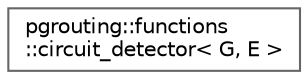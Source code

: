digraph "Graphical Class Hierarchy"
{
 // LATEX_PDF_SIZE
  bgcolor="transparent";
  edge [fontname=Helvetica,fontsize=10,labelfontname=Helvetica,labelfontsize=10];
  node [fontname=Helvetica,fontsize=10,shape=box,height=0.2,width=0.4];
  rankdir="LR";
  Node0 [id="Node000000",label="pgrouting::functions\l::circuit_detector\< G, E \>",height=0.2,width=0.4,color="grey40", fillcolor="white", style="filled",URL="$classpgrouting_1_1functions_1_1circuit__detector.html",tooltip=" "];
}
